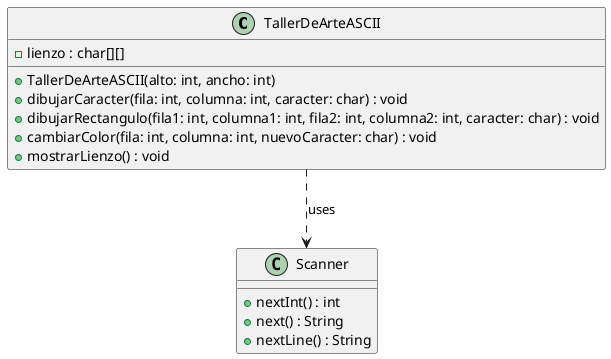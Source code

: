 @startuml
class TallerDeArteASCII {
    - lienzo : char[][]
    + TallerDeArteASCII(alto: int, ancho: int)
    + dibujarCaracter(fila: int, columna: int, caracter: char) : void
    + dibujarRectangulo(fila1: int, columna1: int, fila2: int, columna2: int, caracter: char) : void
    + cambiarColor(fila: int, columna: int, nuevoCaracter: char) : void
    + mostrarLienzo() : void
}

class Scanner {
    + nextInt() : int
    + next() : String
    + nextLine() : String
}

TallerDeArteASCII ..> Scanner : uses
@enduml
